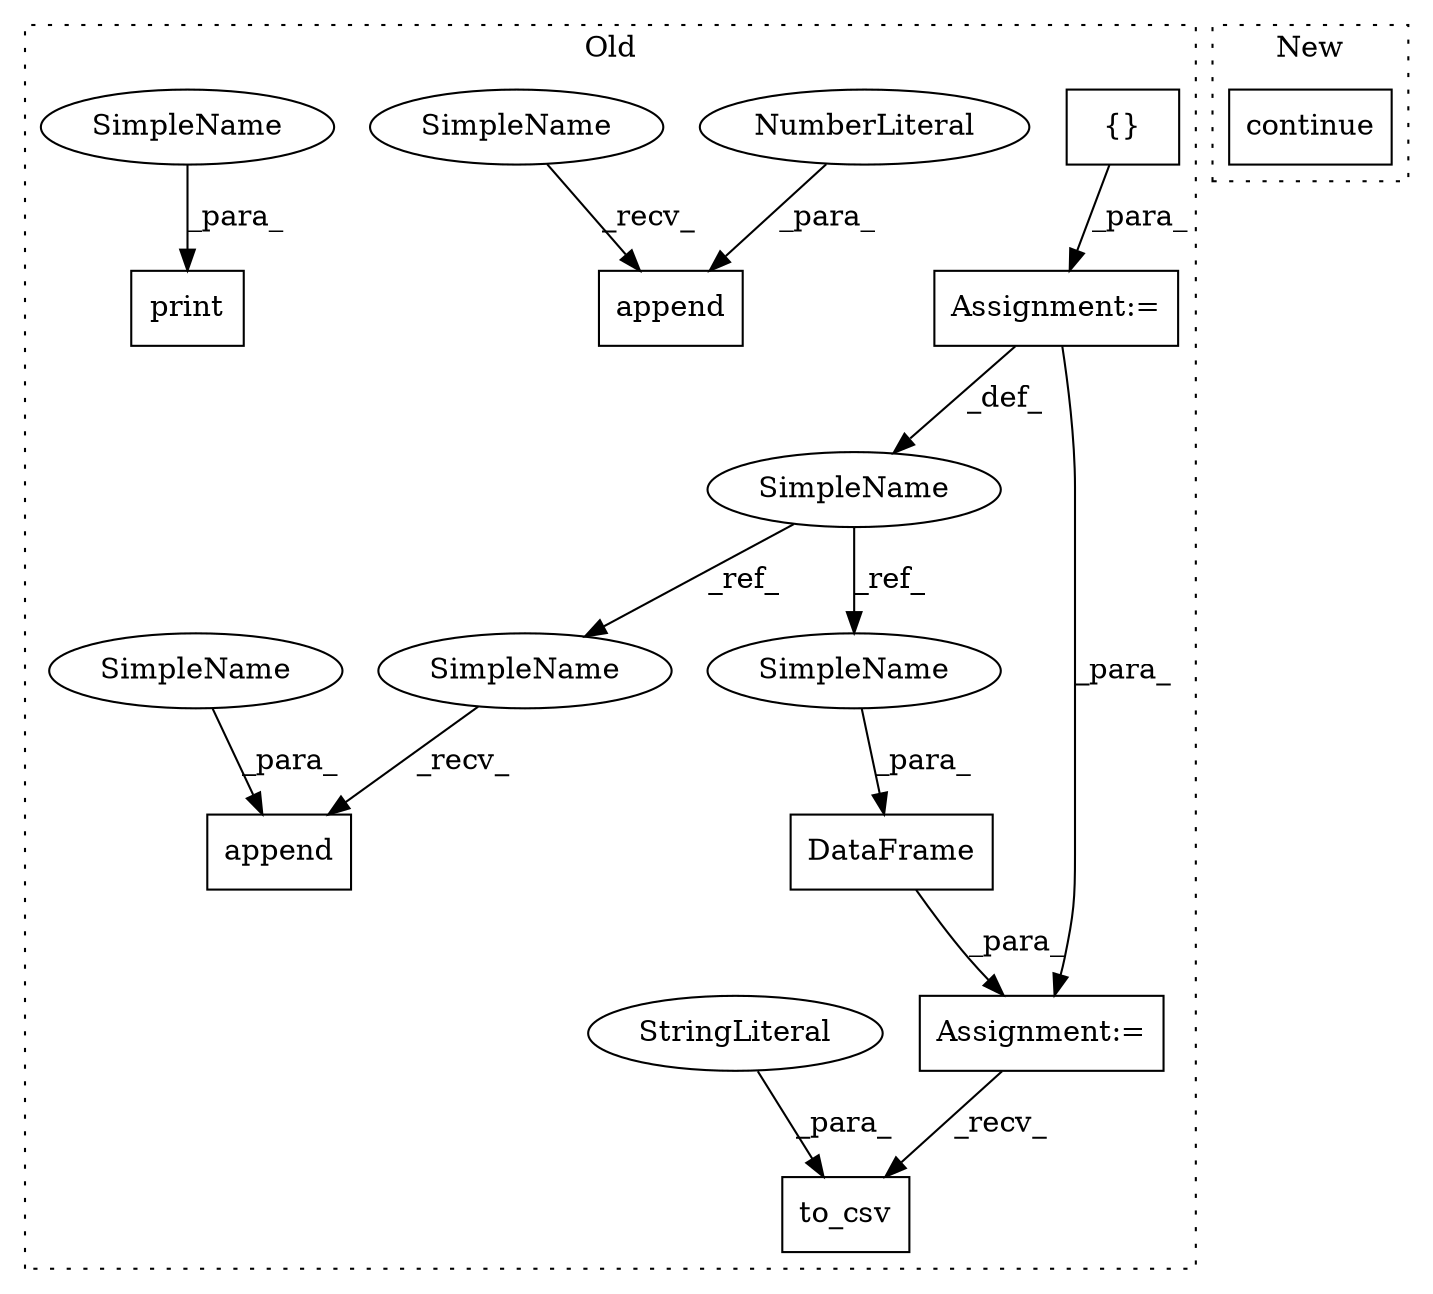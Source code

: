 digraph G {
subgraph cluster0 {
1 [label="to_csv" a="32" s="1748,1768" l="7,1" shape="box"];
3 [label="{}" a="4" s="898" l="2" shape="box"];
4 [label="DataFrame" a="32" s="1717,1738" l="10,1" shape="box"];
5 [label="SimpleName" a="42" s="875" l="11" shape="ellipse"];
6 [label="append" a="32" s="1630,1649" l="7,1" shape="box"];
7 [label="print" a="32" s="1591,1609" l="6,1" shape="box"];
8 [label="Assignment:=" a="7" s="886" l="1" shape="box"];
9 [label="StringLiteral" a="45" s="1755" l="13" shape="ellipse"];
10 [label="Assignment:=" a="7" s="1709" l="1" shape="box"];
11 [label="append" a="32" s="1240,1250" l="7,1" shape="box"];
12 [label="NumberLiteral" a="34" s="1247" l="3" shape="ellipse"];
13 [label="SimpleName" a="42" s="1727" l="11" shape="ellipse"];
14 [label="SimpleName" a="42" s="1618" l="11" shape="ellipse"];
15 [label="SimpleName" a="42" s="1227" l="12" shape="ellipse"];
16 [label="SimpleName" a="42" s="1597" l="12" shape="ellipse"];
17 [label="SimpleName" a="42" s="1637" l="12" shape="ellipse"];
label = "Old";
style="dotted";
}
subgraph cluster1 {
2 [label="continue" a="18" s="1337" l="9" shape="box"];
label = "New";
style="dotted";
}
3 -> 8 [label="_para_"];
4 -> 10 [label="_para_"];
5 -> 14 [label="_ref_"];
5 -> 13 [label="_ref_"];
8 -> 5 [label="_def_"];
8 -> 10 [label="_para_"];
9 -> 1 [label="_para_"];
10 -> 1 [label="_recv_"];
12 -> 11 [label="_para_"];
13 -> 4 [label="_para_"];
14 -> 6 [label="_recv_"];
15 -> 11 [label="_recv_"];
16 -> 7 [label="_para_"];
17 -> 6 [label="_para_"];
}